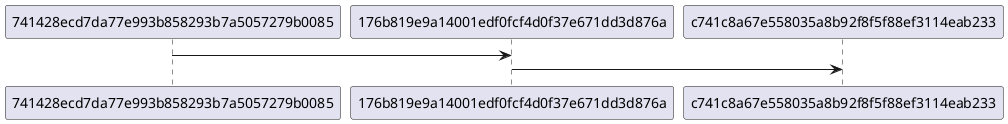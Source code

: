@startuml
"741428ecd7da77e993b858293b7a5057279b0085" -> "176b819e9a14001edf0fcf4d0f37e671dd3d876a"
"176b819e9a14001edf0fcf4d0f37e671dd3d876a" -> "c741c8a67e558035a8b92f8f5f88ef3114eab233"
@enduml